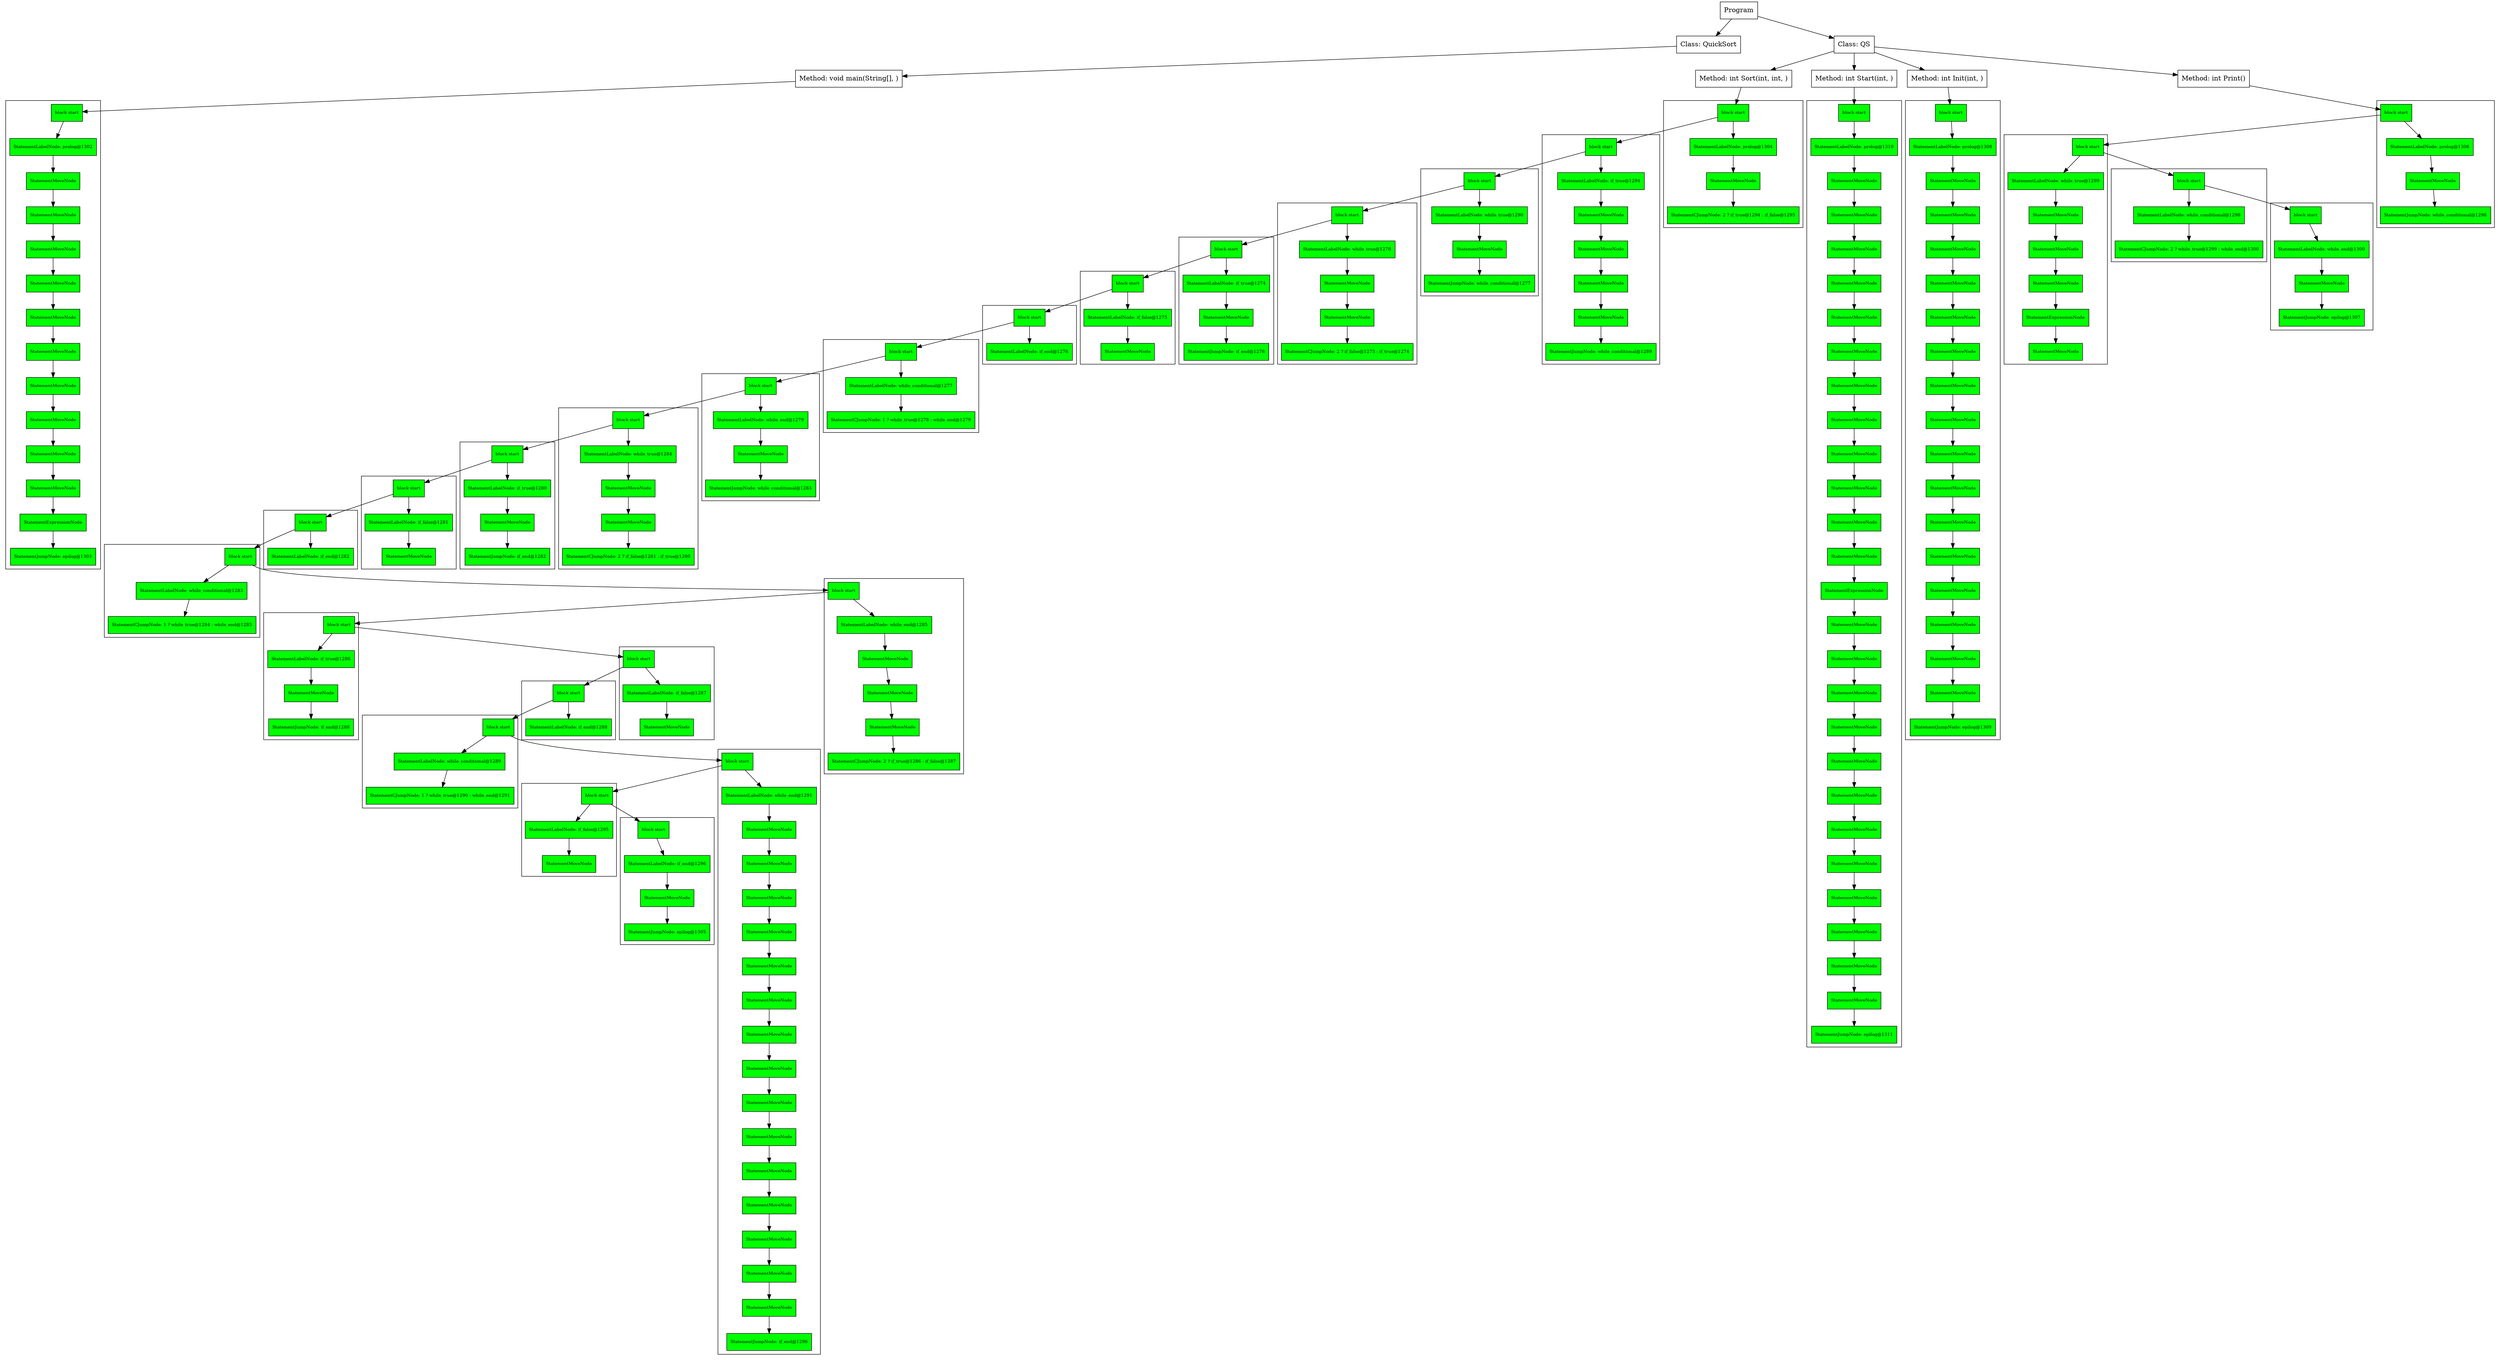 digraph QuickSort {
"0x7f2e8c1fa560" [label="Program" shape=box]
"0x60b00000b048" [label="Class: QuickSort"shape=box]
"0x7f2e8c1fa560" -> "0x60b00000b048"
"0x60700000d378" [label="Method: void main(String[], )"shape=box]
"0x60b00000b048" -> "0x60700000d378"
subgraph cluster_0x6030001151b0{
node [shape="box", style="filled", fillcolor="green", fontcolor="black", fontsize="9"]
"0x6030001151b0" [label="block start"shape=box]
"0x60c000016600" [label="StatementLabelNode: prolog@1302" shape=box]
"0x6030001151b0" -> "0x60c000016600"
"0x60c000016608" [label="StatementMoveNode" shape=box]
"0x60c000016600" -> "0x60c000016608"
"0x60c000016610" [label="StatementMoveNode" shape=box]
"0x60c000016608" -> "0x60c000016610"
"0x60c000016618" [label="StatementMoveNode" shape=box]
"0x60c000016610" -> "0x60c000016618"
"0x60c000016620" [label="StatementMoveNode" shape=box]
"0x60c000016618" -> "0x60c000016620"
"0x60c000016628" [label="StatementMoveNode" shape=box]
"0x60c000016620" -> "0x60c000016628"
"0x60c000016630" [label="StatementMoveNode" shape=box]
"0x60c000016628" -> "0x60c000016630"
"0x60c000016638" [label="StatementMoveNode" shape=box]
"0x60c000016630" -> "0x60c000016638"
"0x60c000016640" [label="StatementMoveNode" shape=box]
"0x60c000016638" -> "0x60c000016640"
"0x60c000016648" [label="StatementMoveNode" shape=box]
"0x60c000016640" -> "0x60c000016648"
"0x60c000016650" [label="StatementMoveNode" shape=box]
"0x60c000016648" -> "0x60c000016650"
"0x60c000016658" [label="StatementExpressionNode" shape=box]
"0x60c000016650" -> "0x60c000016658"
"0x60c000016660" [label="StatementJumpNode: epilog@1303" shape=box]
"0x60c000016658" -> "0x60c000016660"
}
"0x60700000d378" -> "0x6030001151b0"
"0x60b00001ff18" [label="Class: QS"shape=box]
"0x7f2e8c1fa560" -> "0x60b00001ff18"
"0x60700000d308" [label="Method: int Print()"shape=box]
"0x60b00001ff18" -> "0x60700000d308"
subgraph cluster_0x608000005b20{
node [shape="box", style="filled", fillcolor="green", fontcolor="black", fontsize="9"]
"0x608000005b20" [label="block start"shape=box]
"0x603000114df0" [label="StatementLabelNode: prolog@1306" shape=box]
"0x608000005b20" -> "0x603000114df0"
"0x603000114df8" [label="StatementMoveNode" shape=box]
"0x603000114df0" -> "0x603000114df8"
"0x603000114e00" [label="StatementJumpNode: while_conditional@1298" shape=box]
"0x603000114df8" -> "0x603000114e00"
}
"0x60700000d308" -> "0x608000005b20"
subgraph cluster_0x608000005b38{
node [shape="box", style="filled", fillcolor="green", fontcolor="black", fontsize="9"]
"0x608000005b38" [label="block start"shape=box]
"0x60600005f3c0" [label="StatementLabelNode: while_true@1299" shape=box]
"0x608000005b38" -> "0x60600005f3c0"
"0x60600005f3c8" [label="StatementMoveNode" shape=box]
"0x60600005f3c0" -> "0x60600005f3c8"
"0x60600005f3d0" [label="StatementMoveNode" shape=box]
"0x60600005f3c8" -> "0x60600005f3d0"
"0x60600005f3d8" [label="StatementMoveNode" shape=box]
"0x60600005f3d0" -> "0x60600005f3d8"
"0x60600005f3e0" [label="StatementExpressionNode" shape=box]
"0x60600005f3d8" -> "0x60600005f3e0"
"0x60600005f3e8" [label="StatementMoveNode" shape=box]
"0x60600005f3e0" -> "0x60600005f3e8"
}
"0x608000005b20" -> "0x608000005b38"
subgraph cluster_0x608000005b50{
node [shape="box", style="filled", fillcolor="green", fontcolor="black", fontsize="9"]
"0x608000005b50" [label="block start"shape=box]
"0x6020000ed390" [label="StatementLabelNode: while_conditional@1298" shape=box]
"0x608000005b50" -> "0x6020000ed390"
"0x6020000ed398" [label="StatementCJumpNode: 2 ? while_true@1299 : while_end@1300" shape=box]
"0x6020000ed390" -> "0x6020000ed398"
}
"0x608000005b38" -> "0x608000005b50"
subgraph cluster_0x608000005b68{
node [shape="box", style="filled", fillcolor="green", fontcolor="black", fontsize="9"]
"0x608000005b68" [label="block start"shape=box]
"0x603000114eb0" [label="StatementLabelNode: while_end@1300" shape=box]
"0x608000005b68" -> "0x603000114eb0"
"0x603000114eb8" [label="StatementMoveNode" shape=box]
"0x603000114eb0" -> "0x603000114eb8"
"0x603000114ec0" [label="StatementJumpNode: epilog@1307" shape=box]
"0x603000114eb8" -> "0x603000114ec0"
}
"0x608000005b50" -> "0x608000005b68"
"0x60700000d298" [label="Method: int Sort(int, int, )"shape=box]
"0x60b00001ff18" -> "0x60700000d298"
subgraph cluster_0x617000002700{
node [shape="box", style="filled", fillcolor="green", fontcolor="black", fontsize="9"]
"0x617000002700" [label="block start"shape=box]
"0x6030001149d0" [label="StatementLabelNode: prolog@1304" shape=box]
"0x617000002700" -> "0x6030001149d0"
"0x6030001149d8" [label="StatementMoveNode" shape=box]
"0x6030001149d0" -> "0x6030001149d8"
"0x6030001149e0" [label="StatementCJumpNode: 2 ? if_true@1294 : if_false@1295" shape=box]
"0x6030001149d8" -> "0x6030001149e0"
}
"0x60700000d298" -> "0x617000002700"
subgraph cluster_0x617000002718{
node [shape="box", style="filled", fillcolor="green", fontcolor="black", fontsize="9"]
"0x617000002718" [label="block start"shape=box]
"0x60600005f2a0" [label="StatementLabelNode: if_true@1294" shape=box]
"0x617000002718" -> "0x60600005f2a0"
"0x60600005f2a8" [label="StatementMoveNode" shape=box]
"0x60600005f2a0" -> "0x60600005f2a8"
"0x60600005f2b0" [label="StatementMoveNode" shape=box]
"0x60600005f2a8" -> "0x60600005f2b0"
"0x60600005f2b8" [label="StatementMoveNode" shape=box]
"0x60600005f2b0" -> "0x60600005f2b8"
"0x60600005f2c0" [label="StatementMoveNode" shape=box]
"0x60600005f2b8" -> "0x60600005f2c0"
"0x60600005f2c8" [label="StatementJumpNode: while_conditional@1289" shape=box]
"0x60600005f2c0" -> "0x60600005f2c8"
}
"0x617000002700" -> "0x617000002718"
subgraph cluster_0x617000002730{
node [shape="box", style="filled", fillcolor="green", fontcolor="black", fontsize="9"]
"0x617000002730" [label="block start"shape=box]
"0x603000114ac0" [label="StatementLabelNode: while_true@1290" shape=box]
"0x617000002730" -> "0x603000114ac0"
"0x603000114ac8" [label="StatementMoveNode" shape=box]
"0x603000114ac0" -> "0x603000114ac8"
"0x603000114ad0" [label="StatementJumpNode: while_conditional@1277" shape=box]
"0x603000114ac8" -> "0x603000114ad0"
}
"0x617000002718" -> "0x617000002730"
subgraph cluster_0x617000002748{
node [shape="box", style="filled", fillcolor="green", fontcolor="black", fontsize="9"]
"0x617000002748" [label="block start"shape=box]
"0x603000114af0" [label="StatementLabelNode: while_true@1278" shape=box]
"0x617000002748" -> "0x603000114af0"
"0x603000114af8" [label="StatementMoveNode" shape=box]
"0x603000114af0" -> "0x603000114af8"
"0x603000114b00" [label="StatementMoveNode" shape=box]
"0x603000114af8" -> "0x603000114b00"
"0x603000114b08" [label="StatementCJumpNode: 2 ? if_false@1275 : if_true@1274" shape=box]
"0x603000114b00" -> "0x603000114b08"
}
"0x617000002730" -> "0x617000002748"
subgraph cluster_0x617000002760{
node [shape="box", style="filled", fillcolor="green", fontcolor="black", fontsize="9"]
"0x617000002760" [label="block start"shape=box]
"0x603000114b20" [label="StatementLabelNode: if_true@1274" shape=box]
"0x617000002760" -> "0x603000114b20"
"0x603000114b28" [label="StatementMoveNode" shape=box]
"0x603000114b20" -> "0x603000114b28"
"0x603000114b30" [label="StatementJumpNode: if_end@1276" shape=box]
"0x603000114b28" -> "0x603000114b30"
}
"0x617000002748" -> "0x617000002760"
subgraph cluster_0x617000002778{
node [shape="box", style="filled", fillcolor="green", fontcolor="black", fontsize="9"]
"0x617000002778" [label="block start"shape=box]
"0x603000114b50" [label="StatementLabelNode: if_false@1275" shape=box]
"0x617000002778" -> "0x603000114b50"
"0x603000114b58" [label="StatementMoveNode" shape=box]
"0x603000114b50" -> "0x603000114b58"
}
"0x617000002760" -> "0x617000002778"
subgraph cluster_0x617000002790{
node [shape="box", style="filled", fillcolor="green", fontcolor="black", fontsize="9"]
"0x617000002790" [label="block start"shape=box]
"0x6020000ece10" [label="StatementLabelNode: if_end@1276" shape=box]
"0x617000002790" -> "0x6020000ece10"
}
"0x617000002778" -> "0x617000002790"
subgraph cluster_0x6170000027a8{
node [shape="box", style="filled", fillcolor="green", fontcolor="black", fontsize="9"]
"0x6170000027a8" [label="block start"shape=box]
"0x6020000ece50" [label="StatementLabelNode: while_conditional@1277" shape=box]
"0x6170000027a8" -> "0x6020000ece50"
"0x6020000ece58" [label="StatementCJumpNode: 1 ? while_true@1278 : while_end@1279" shape=box]
"0x6020000ece50" -> "0x6020000ece58"
}
"0x617000002790" -> "0x6170000027a8"
subgraph cluster_0x6170000027c0{
node [shape="box", style="filled", fillcolor="green", fontcolor="black", fontsize="9"]
"0x6170000027c0" [label="block start"shape=box]
"0x603000114bb0" [label="StatementLabelNode: while_end@1279" shape=box]
"0x6170000027c0" -> "0x603000114bb0"
"0x603000114bb8" [label="StatementMoveNode" shape=box]
"0x603000114bb0" -> "0x603000114bb8"
"0x603000114bc0" [label="StatementJumpNode: while_conditional@1283" shape=box]
"0x603000114bb8" -> "0x603000114bc0"
}
"0x6170000027a8" -> "0x6170000027c0"
subgraph cluster_0x6170000027d8{
node [shape="box", style="filled", fillcolor="green", fontcolor="black", fontsize="9"]
"0x6170000027d8" [label="block start"shape=box]
"0x603000114be0" [label="StatementLabelNode: while_true@1284" shape=box]
"0x6170000027d8" -> "0x603000114be0"
"0x603000114be8" [label="StatementMoveNode" shape=box]
"0x603000114be0" -> "0x603000114be8"
"0x603000114bf0" [label="StatementMoveNode" shape=box]
"0x603000114be8" -> "0x603000114bf0"
"0x603000114bf8" [label="StatementCJumpNode: 2 ? if_false@1281 : if_true@1280" shape=box]
"0x603000114bf0" -> "0x603000114bf8"
}
"0x6170000027c0" -> "0x6170000027d8"
subgraph cluster_0x6170000027f0{
node [shape="box", style="filled", fillcolor="green", fontcolor="black", fontsize="9"]
"0x6170000027f0" [label="block start"shape=box]
"0x603000114c10" [label="StatementLabelNode: if_true@1280" shape=box]
"0x6170000027f0" -> "0x603000114c10"
"0x603000114c18" [label="StatementMoveNode" shape=box]
"0x603000114c10" -> "0x603000114c18"
"0x603000114c20" [label="StatementJumpNode: if_end@1282" shape=box]
"0x603000114c18" -> "0x603000114c20"
}
"0x6170000027d8" -> "0x6170000027f0"
subgraph cluster_0x617000002808{
node [shape="box", style="filled", fillcolor="green", fontcolor="black", fontsize="9"]
"0x617000002808" [label="block start"shape=box]
"0x603000114c40" [label="StatementLabelNode: if_false@1281" shape=box]
"0x617000002808" -> "0x603000114c40"
"0x603000114c48" [label="StatementMoveNode" shape=box]
"0x603000114c40" -> "0x603000114c48"
}
"0x6170000027f0" -> "0x617000002808"
subgraph cluster_0x617000002820{
node [shape="box", style="filled", fillcolor="green", fontcolor="black", fontsize="9"]
"0x617000002820" [label="block start"shape=box]
"0x6020000ecfd0" [label="StatementLabelNode: if_end@1282" shape=box]
"0x617000002820" -> "0x6020000ecfd0"
}
"0x617000002808" -> "0x617000002820"
subgraph cluster_0x617000002838{
node [shape="box", style="filled", fillcolor="green", fontcolor="black", fontsize="9"]
"0x617000002838" [label="block start"shape=box]
"0x6020000ed010" [label="StatementLabelNode: while_conditional@1283" shape=box]
"0x617000002838" -> "0x6020000ed010"
"0x6020000ed018" [label="StatementCJumpNode: 1 ? while_true@1284 : while_end@1285" shape=box]
"0x6020000ed010" -> "0x6020000ed018"
}
"0x617000002820" -> "0x617000002838"
subgraph cluster_0x617000002850{
node [shape="box", style="filled", fillcolor="green", fontcolor="black", fontsize="9"]
"0x617000002850" [label="block start"shape=box]
"0x60600005f300" [label="StatementLabelNode: while_end@1285" shape=box]
"0x617000002850" -> "0x60600005f300"
"0x60600005f308" [label="StatementMoveNode" shape=box]
"0x60600005f300" -> "0x60600005f308"
"0x60600005f310" [label="StatementMoveNode" shape=box]
"0x60600005f308" -> "0x60600005f310"
"0x60600005f318" [label="StatementMoveNode" shape=box]
"0x60600005f310" -> "0x60600005f318"
"0x60600005f320" [label="StatementCJumpNode: 2 ? if_true@1286 : if_false@1287" shape=box]
"0x60600005f318" -> "0x60600005f320"
}
"0x617000002838" -> "0x617000002850"
subgraph cluster_0x617000002868{
node [shape="box", style="filled", fillcolor="green", fontcolor="black", fontsize="9"]
"0x617000002868" [label="block start"shape=box]
"0x603000114cd0" [label="StatementLabelNode: if_true@1286" shape=box]
"0x617000002868" -> "0x603000114cd0"
"0x603000114cd8" [label="StatementMoveNode" shape=box]
"0x603000114cd0" -> "0x603000114cd8"
"0x603000114ce0" [label="StatementJumpNode: if_end@1288" shape=box]
"0x603000114cd8" -> "0x603000114ce0"
}
"0x617000002850" -> "0x617000002868"
subgraph cluster_0x617000002880{
node [shape="box", style="filled", fillcolor="green", fontcolor="black", fontsize="9"]
"0x617000002880" [label="block start"shape=box]
"0x603000114d00" [label="StatementLabelNode: if_false@1287" shape=box]
"0x617000002880" -> "0x603000114d00"
"0x603000114d08" [label="StatementMoveNode" shape=box]
"0x603000114d00" -> "0x603000114d08"
}
"0x617000002868" -> "0x617000002880"
subgraph cluster_0x617000002898{
node [shape="box", style="filled", fillcolor="green", fontcolor="black", fontsize="9"]
"0x617000002898" [label="block start"shape=box]
"0x6020000ed150" [label="StatementLabelNode: if_end@1288" shape=box]
"0x617000002898" -> "0x6020000ed150"
}
"0x617000002880" -> "0x617000002898"
subgraph cluster_0x6170000028b0{
node [shape="box", style="filled", fillcolor="green", fontcolor="black", fontsize="9"]
"0x6170000028b0" [label="block start"shape=box]
"0x6020000ed190" [label="StatementLabelNode: while_conditional@1289" shape=box]
"0x6170000028b0" -> "0x6020000ed190"
"0x6020000ed198" [label="StatementCJumpNode: 1 ? while_true@1290 : while_end@1291" shape=box]
"0x6020000ed190" -> "0x6020000ed198"
}
"0x617000002898" -> "0x6170000028b0"
subgraph cluster_0x6170000028c8{
node [shape="box", style="filled", fillcolor="green", fontcolor="black", fontsize="9"]
"0x6170000028c8" [label="block start"shape=box]
"0x611000010300" [label="StatementLabelNode: while_end@1291" shape=box]
"0x6170000028c8" -> "0x611000010300"
"0x611000010308" [label="StatementMoveNode" shape=box]
"0x611000010300" -> "0x611000010308"
"0x611000010310" [label="StatementMoveNode" shape=box]
"0x611000010308" -> "0x611000010310"
"0x611000010318" [label="StatementMoveNode" shape=box]
"0x611000010310" -> "0x611000010318"
"0x611000010320" [label="StatementMoveNode" shape=box]
"0x611000010318" -> "0x611000010320"
"0x611000010328" [label="StatementMoveNode" shape=box]
"0x611000010320" -> "0x611000010328"
"0x611000010330" [label="StatementMoveNode" shape=box]
"0x611000010328" -> "0x611000010330"
"0x611000010338" [label="StatementMoveNode" shape=box]
"0x611000010330" -> "0x611000010338"
"0x611000010340" [label="StatementMoveNode" shape=box]
"0x611000010338" -> "0x611000010340"
"0x611000010348" [label="StatementMoveNode" shape=box]
"0x611000010340" -> "0x611000010348"
"0x611000010350" [label="StatementMoveNode" shape=box]
"0x611000010348" -> "0x611000010350"
"0x611000010358" [label="StatementMoveNode" shape=box]
"0x611000010350" -> "0x611000010358"
"0x611000010360" [label="StatementMoveNode" shape=box]
"0x611000010358" -> "0x611000010360"
"0x611000010368" [label="StatementMoveNode" shape=box]
"0x611000010360" -> "0x611000010368"
"0x611000010370" [label="StatementMoveNode" shape=box]
"0x611000010368" -> "0x611000010370"
"0x611000010378" [label="StatementMoveNode" shape=box]
"0x611000010370" -> "0x611000010378"
"0x611000010380" [label="StatementJumpNode: if_end@1296" shape=box]
"0x611000010378" -> "0x611000010380"
}
"0x6170000028b0" -> "0x6170000028c8"
subgraph cluster_0x6170000028e0{
node [shape="box", style="filled", fillcolor="green", fontcolor="black", fontsize="9"]
"0x6170000028e0" [label="block start"shape=box]
"0x603000114d90" [label="StatementLabelNode: if_false@1295" shape=box]
"0x6170000028e0" -> "0x603000114d90"
"0x603000114d98" [label="StatementMoveNode" shape=box]
"0x603000114d90" -> "0x603000114d98"
}
"0x6170000028c8" -> "0x6170000028e0"
subgraph cluster_0x6170000028f8{
node [shape="box", style="filled", fillcolor="green", fontcolor="black", fontsize="9"]
"0x6170000028f8" [label="block start"shape=box]
"0x603000114dc0" [label="StatementLabelNode: if_end@1296" shape=box]
"0x6170000028f8" -> "0x603000114dc0"
"0x603000114dc8" [label="StatementMoveNode" shape=box]
"0x603000114dc0" -> "0x603000114dc8"
"0x603000114dd0" [label="StatementJumpNode: epilog@1305" shape=box]
"0x603000114dc8" -> "0x603000114dd0"
}
"0x6170000028e0" -> "0x6170000028f8"
"0x60700000d1b8" [label="Method: int Start(int, )"shape=box]
"0x60b00001ff18" -> "0x60700000d1b8"
subgraph cluster_0x603000114fd0{
node [shape="box", style="filled", fillcolor="green", fontcolor="black", fontsize="9"]
"0x603000114fd0" [label="block start"shape=box]
"0x611000010580" [label="StatementLabelNode: prolog@1310" shape=box]
"0x603000114fd0" -> "0x611000010580"
"0x611000010588" [label="StatementMoveNode" shape=box]
"0x611000010580" -> "0x611000010588"
"0x611000010590" [label="StatementMoveNode" shape=box]
"0x611000010588" -> "0x611000010590"
"0x611000010598" [label="StatementMoveNode" shape=box]
"0x611000010590" -> "0x611000010598"
"0x6110000105a0" [label="StatementMoveNode" shape=box]
"0x611000010598" -> "0x6110000105a0"
"0x6110000105a8" [label="StatementMoveNode" shape=box]
"0x6110000105a0" -> "0x6110000105a8"
"0x6110000105b0" [label="StatementMoveNode" shape=box]
"0x6110000105a8" -> "0x6110000105b0"
"0x6110000105b8" [label="StatementMoveNode" shape=box]
"0x6110000105b0" -> "0x6110000105b8"
"0x6110000105c0" [label="StatementMoveNode" shape=box]
"0x6110000105b8" -> "0x6110000105c0"
"0x6110000105c8" [label="StatementMoveNode" shape=box]
"0x6110000105c0" -> "0x6110000105c8"
"0x6110000105d0" [label="StatementMoveNode" shape=box]
"0x6110000105c8" -> "0x6110000105d0"
"0x6110000105d8" [label="StatementMoveNode" shape=box]
"0x6110000105d0" -> "0x6110000105d8"
"0x6110000105e0" [label="StatementMoveNode" shape=box]
"0x6110000105d8" -> "0x6110000105e0"
"0x6110000105e8" [label="StatementExpressionNode" shape=box]
"0x6110000105e0" -> "0x6110000105e8"
"0x6110000105f0" [label="StatementMoveNode" shape=box]
"0x6110000105e8" -> "0x6110000105f0"
"0x6110000105f8" [label="StatementMoveNode" shape=box]
"0x6110000105f0" -> "0x6110000105f8"
"0x611000010600" [label="StatementMoveNode" shape=box]
"0x6110000105f8" -> "0x611000010600"
"0x611000010608" [label="StatementMoveNode" shape=box]
"0x611000010600" -> "0x611000010608"
"0x611000010610" [label="StatementMoveNode" shape=box]
"0x611000010608" -> "0x611000010610"
"0x611000010618" [label="StatementMoveNode" shape=box]
"0x611000010610" -> "0x611000010618"
"0x611000010620" [label="StatementMoveNode" shape=box]
"0x611000010618" -> "0x611000010620"
"0x611000010628" [label="StatementMoveNode" shape=box]
"0x611000010620" -> "0x611000010628"
"0x611000010630" [label="StatementMoveNode" shape=box]
"0x611000010628" -> "0x611000010630"
"0x611000010638" [label="StatementMoveNode" shape=box]
"0x611000010630" -> "0x611000010638"
"0x611000010640" [label="StatementMoveNode" shape=box]
"0x611000010638" -> "0x611000010640"
"0x611000010648" [label="StatementMoveNode" shape=box]
"0x611000010640" -> "0x611000010648"
"0x611000010650" [label="StatementJumpNode: epilog@1311" shape=box]
"0x611000010648" -> "0x611000010650"
}
"0x60700000d1b8" -> "0x603000114fd0"
"0x60700000d228" [label="Method: int Init(int, )"shape=box]
"0x60b00001ff18" -> "0x60700000d228"
subgraph cluster_0x603000115090{
node [shape="box", style="filled", fillcolor="green", fontcolor="black", fontsize="9"]
"0x603000115090" [label="block start"shape=box]
"0x611000010440" [label="StatementLabelNode: prolog@1308" shape=box]
"0x603000115090" -> "0x611000010440"
"0x611000010448" [label="StatementMoveNode" shape=box]
"0x611000010440" -> "0x611000010448"
"0x611000010450" [label="StatementMoveNode" shape=box]
"0x611000010448" -> "0x611000010450"
"0x611000010458" [label="StatementMoveNode" shape=box]
"0x611000010450" -> "0x611000010458"
"0x611000010460" [label="StatementMoveNode" shape=box]
"0x611000010458" -> "0x611000010460"
"0x611000010468" [label="StatementMoveNode" shape=box]
"0x611000010460" -> "0x611000010468"
"0x611000010470" [label="StatementMoveNode" shape=box]
"0x611000010468" -> "0x611000010470"
"0x611000010478" [label="StatementMoveNode" shape=box]
"0x611000010470" -> "0x611000010478"
"0x611000010480" [label="StatementMoveNode" shape=box]
"0x611000010478" -> "0x611000010480"
"0x611000010488" [label="StatementMoveNode" shape=box]
"0x611000010480" -> "0x611000010488"
"0x611000010490" [label="StatementMoveNode" shape=box]
"0x611000010488" -> "0x611000010490"
"0x611000010498" [label="StatementMoveNode" shape=box]
"0x611000010490" -> "0x611000010498"
"0x6110000104a0" [label="StatementMoveNode" shape=box]
"0x611000010498" -> "0x6110000104a0"
"0x6110000104a8" [label="StatementMoveNode" shape=box]
"0x6110000104a0" -> "0x6110000104a8"
"0x6110000104b0" [label="StatementMoveNode" shape=box]
"0x6110000104a8" -> "0x6110000104b0"
"0x6110000104b8" [label="StatementMoveNode" shape=box]
"0x6110000104b0" -> "0x6110000104b8"
"0x6110000104c0" [label="StatementMoveNode" shape=box]
"0x6110000104b8" -> "0x6110000104c0"
"0x6110000104c8" [label="StatementJumpNode: epilog@1309" shape=box]
"0x6110000104c0" -> "0x6110000104c8"
}
"0x60700000d228" -> "0x603000115090"
}
